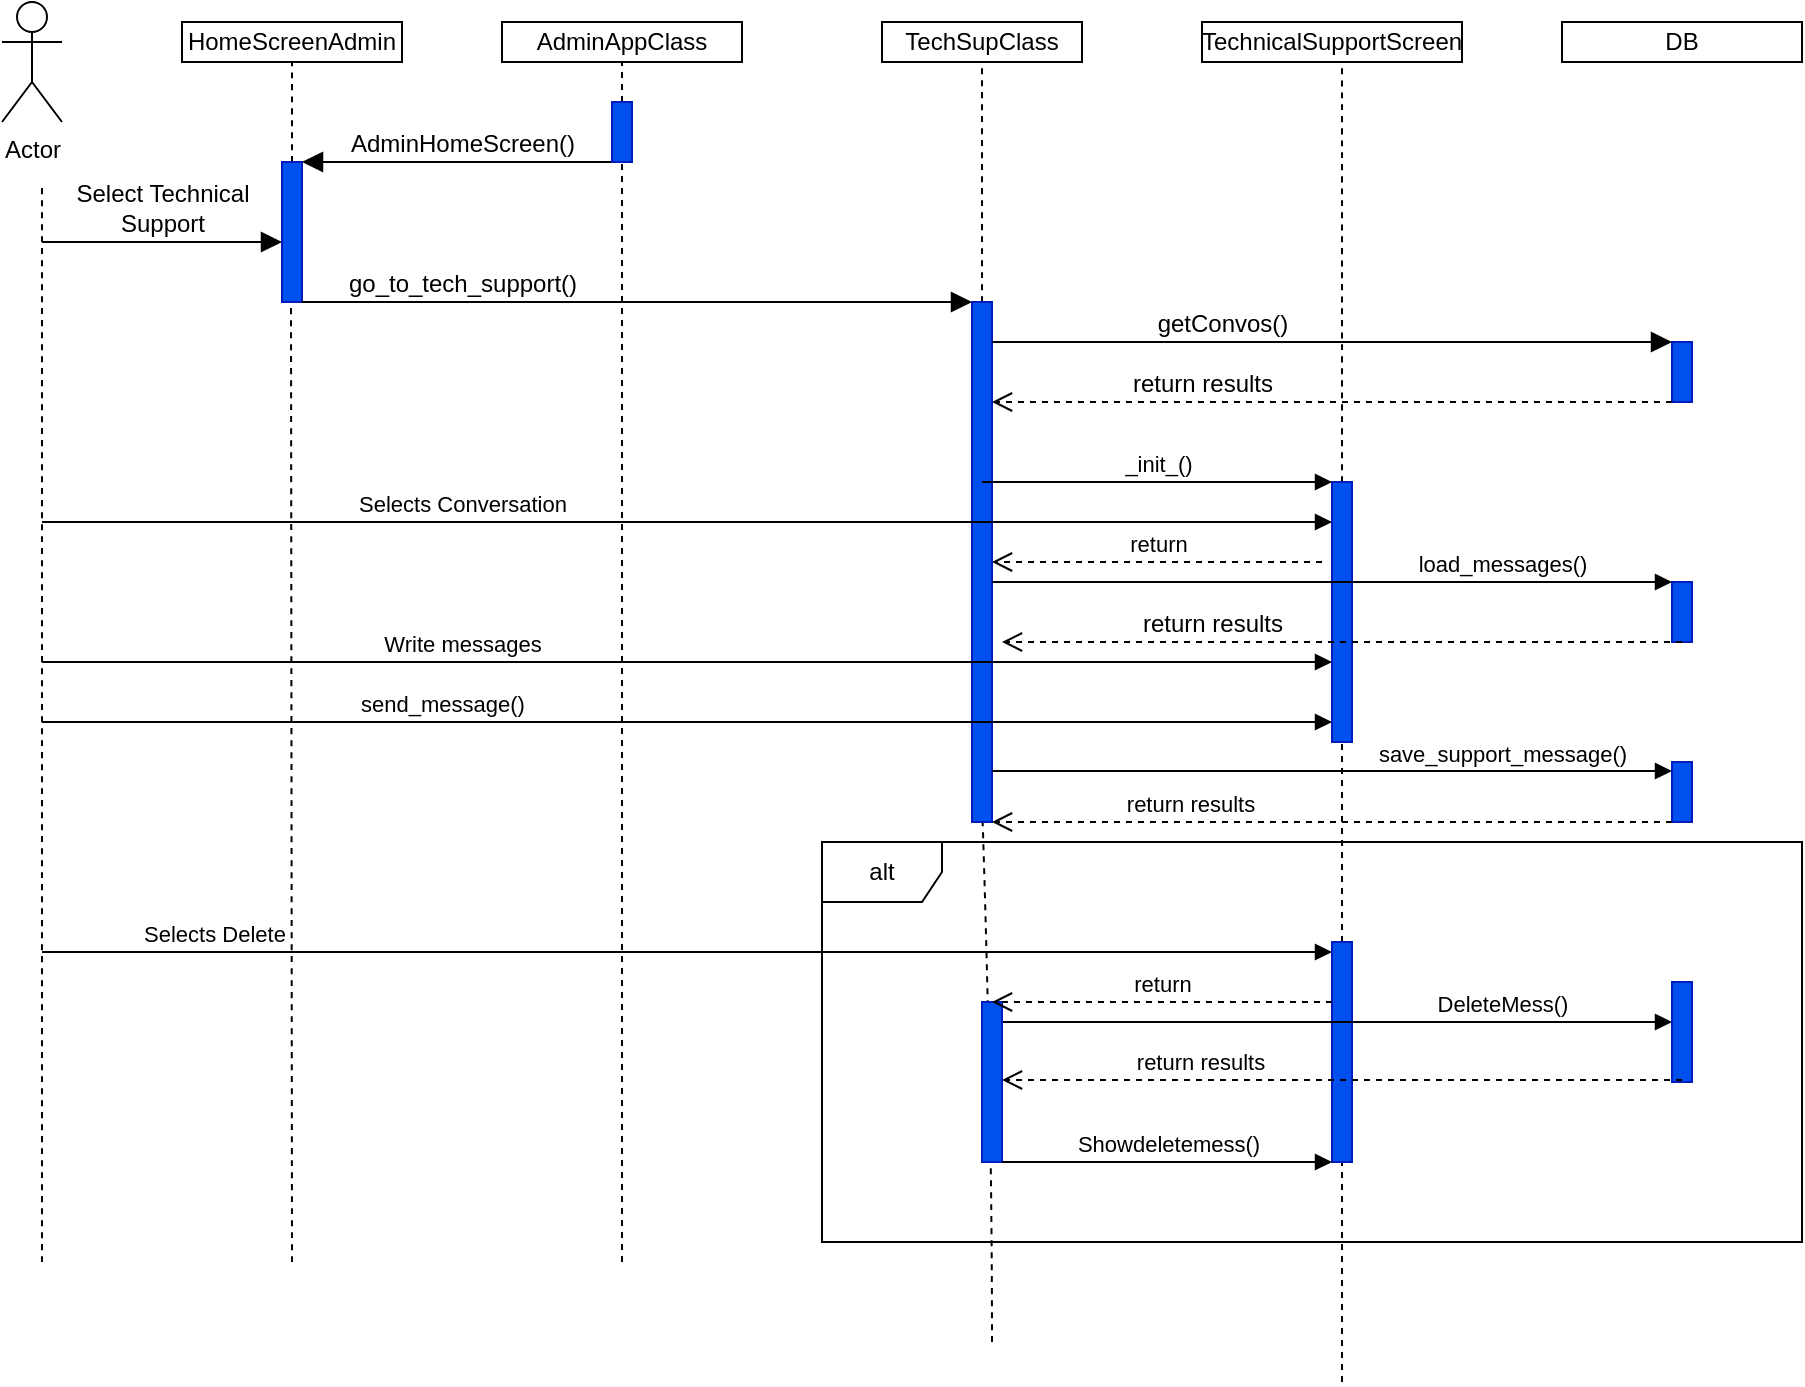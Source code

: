 <mxfile version="27.0.9">
  <diagram name="Page-1" id="2YBvvXClWsGukQMizWep">
    <mxGraphModel dx="1158" dy="692" grid="1" gridSize="10" guides="1" tooltips="1" connect="1" arrows="1" fold="1" page="1" pageScale="1" pageWidth="850" pageHeight="1100" math="0" shadow="0">
      <root>
        <mxCell id="0" />
        <mxCell id="1" parent="0" />
        <mxCell id="TdxsLVjeIcnPvg69hCgn-1" value="Actor" style="shape=umlActor;verticalLabelPosition=bottom;verticalAlign=top;html=1;outlineConnect=0;" parent="1" vertex="1">
          <mxGeometry x="10" y="30" width="30" height="60" as="geometry" />
        </mxCell>
        <mxCell id="TdxsLVjeIcnPvg69hCgn-2" value="DB" style="rounded=0;whiteSpace=wrap;html=1;" parent="1" vertex="1">
          <mxGeometry x="790" y="40" width="120" height="20" as="geometry" />
        </mxCell>
        <mxCell id="TdxsLVjeIcnPvg69hCgn-3" value="TechnicalSupportScreen" style="rounded=0;whiteSpace=wrap;html=1;" parent="1" vertex="1">
          <mxGeometry x="610" y="40" width="130" height="20" as="geometry" />
        </mxCell>
        <mxCell id="TdxsLVjeIcnPvg69hCgn-4" value="TechSupClass" style="rounded=0;whiteSpace=wrap;html=1;" parent="1" vertex="1">
          <mxGeometry x="450" y="40" width="100" height="20" as="geometry" />
        </mxCell>
        <mxCell id="TdxsLVjeIcnPvg69hCgn-5" value="HomeScreenAdmin" style="rounded=0;whiteSpace=wrap;html=1;" parent="1" vertex="1">
          <mxGeometry x="100" y="40" width="110" height="20" as="geometry" />
        </mxCell>
        <mxCell id="TdxsLVjeIcnPvg69hCgn-6" value="" style="endArrow=none;dashed=1;html=1;rounded=0;fontSize=12;startSize=8;endSize=8;curved=1;" parent="1" source="TdxsLVjeIcnPvg69hCgn-23" edge="1">
          <mxGeometry width="50" height="50" relative="1" as="geometry">
            <mxPoint x="680" y="520" as="sourcePoint" />
            <mxPoint x="680" y="60" as="targetPoint" />
          </mxGeometry>
        </mxCell>
        <mxCell id="TdxsLVjeIcnPvg69hCgn-7" value="" style="endArrow=none;dashed=1;html=1;rounded=0;fontSize=12;startSize=8;endSize=8;curved=1;" parent="1" source="TdxsLVjeIcnPvg69hCgn-16" edge="1">
          <mxGeometry width="50" height="50" relative="1" as="geometry">
            <mxPoint x="500" y="520" as="sourcePoint" />
            <mxPoint x="500" y="60" as="targetPoint" />
          </mxGeometry>
        </mxCell>
        <mxCell id="TdxsLVjeIcnPvg69hCgn-8" value="" style="endArrow=none;dashed=1;html=1;rounded=0;fontSize=12;startSize=8;endSize=8;curved=1;entryX=0.5;entryY=1;entryDx=0;entryDy=0;" parent="1" source="TdxsLVjeIcnPvg69hCgn-12" target="TdxsLVjeIcnPvg69hCgn-5" edge="1">
          <mxGeometry width="50" height="50" relative="1" as="geometry">
            <mxPoint x="160" y="520" as="sourcePoint" />
            <mxPoint x="140" y="60" as="targetPoint" />
          </mxGeometry>
        </mxCell>
        <mxCell id="TdxsLVjeIcnPvg69hCgn-9" value="" style="endArrow=none;dashed=1;html=1;rounded=0;fontSize=12;startSize=8;endSize=8;curved=1;" parent="1" edge="1">
          <mxGeometry width="50" height="50" relative="1" as="geometry">
            <mxPoint x="30" y="660" as="sourcePoint" />
            <mxPoint x="30" y="120" as="targetPoint" />
          </mxGeometry>
        </mxCell>
        <mxCell id="TdxsLVjeIcnPvg69hCgn-11" value="Select Technical&lt;div&gt;Support&lt;/div&gt;" style="html=1;verticalAlign=bottom;endArrow=block;curved=0;rounded=0;fontSize=12;startSize=8;endSize=8;" parent="1" target="TdxsLVjeIcnPvg69hCgn-12" edge="1">
          <mxGeometry width="80" relative="1" as="geometry">
            <mxPoint x="30" y="150" as="sourcePoint" />
            <mxPoint x="130" y="150" as="targetPoint" />
          </mxGeometry>
        </mxCell>
        <mxCell id="TdxsLVjeIcnPvg69hCgn-12" value="" style="html=1;points=[[0,0,0,0,5],[0,1,0,0,-5],[1,0,0,0,5],[1,1,0,0,-5]];perimeter=orthogonalPerimeter;outlineConnect=0;targetShapes=umlLifeline;portConstraint=eastwest;newEdgeStyle={&quot;curved&quot;:0,&quot;rounded&quot;:0};fillColor=#0050ef;fontColor=#ffffff;strokeColor=#001DBC;" parent="1" vertex="1">
          <mxGeometry x="150" y="110" width="10" height="70" as="geometry" />
        </mxCell>
        <mxCell id="TdxsLVjeIcnPvg69hCgn-13" value="go_to_tech_support()" style="html=1;verticalAlign=bottom;endArrow=block;curved=0;rounded=0;fontSize=12;startSize=8;endSize=8;" parent="1" target="TdxsLVjeIcnPvg69hCgn-16" edge="1">
          <mxGeometry x="-0.522" width="80" relative="1" as="geometry">
            <mxPoint x="160" y="180" as="sourcePoint" />
            <mxPoint x="230" y="180" as="targetPoint" />
            <mxPoint as="offset" />
          </mxGeometry>
        </mxCell>
        <mxCell id="TdxsLVjeIcnPvg69hCgn-14" value="AdminHomeScreen()" style="html=1;verticalAlign=bottom;endArrow=block;curved=0;rounded=0;fontSize=12;startSize=8;endSize=8;" parent="1" edge="1">
          <mxGeometry width="80" relative="1" as="geometry">
            <mxPoint x="320" y="110" as="sourcePoint" />
            <mxPoint x="160" y="110" as="targetPoint" />
          </mxGeometry>
        </mxCell>
        <mxCell id="TdxsLVjeIcnPvg69hCgn-15" value="" style="endArrow=none;dashed=1;html=1;rounded=0;fontSize=12;startSize=8;endSize=8;curved=1;" parent="1" edge="1">
          <mxGeometry width="50" height="50" relative="1" as="geometry">
            <mxPoint x="505" y="700" as="sourcePoint" />
            <mxPoint x="500" y="430" as="targetPoint" />
            <Array as="points">
              <mxPoint x="505" y="580" />
            </Array>
          </mxGeometry>
        </mxCell>
        <mxCell id="TdxsLVjeIcnPvg69hCgn-16" value="" style="html=1;points=[[0,0,0,0,5],[0,1,0,0,-5],[1,0,0,0,5],[1,1,0,0,-5]];perimeter=orthogonalPerimeter;outlineConnect=0;targetShapes=umlLifeline;portConstraint=eastwest;newEdgeStyle={&quot;curved&quot;:0,&quot;rounded&quot;:0};fillColor=#0050ef;fontColor=#ffffff;strokeColor=#001DBC;" parent="1" vertex="1">
          <mxGeometry x="495" y="180" width="10" height="260" as="geometry" />
        </mxCell>
        <mxCell id="TdxsLVjeIcnPvg69hCgn-17" value="" style="endArrow=none;dashed=1;html=1;rounded=0;fontSize=12;startSize=8;endSize=8;curved=1;" parent="1" edge="1">
          <mxGeometry width="50" height="50" relative="1" as="geometry">
            <mxPoint x="155" y="660" as="sourcePoint" />
            <mxPoint x="154.5" y="180" as="targetPoint" />
          </mxGeometry>
        </mxCell>
        <mxCell id="TdxsLVjeIcnPvg69hCgn-18" value="" style="html=1;points=[[0,0,0,0,5],[0,1,0,0,-5],[1,0,0,0,5],[1,1,0,0,-5]];perimeter=orthogonalPerimeter;outlineConnect=0;targetShapes=umlLifeline;portConstraint=eastwest;newEdgeStyle={&quot;curved&quot;:0,&quot;rounded&quot;:0};fillColor=#0050ef;fontColor=#ffffff;strokeColor=#001DBC;" parent="1" vertex="1">
          <mxGeometry x="845" y="200" width="10" height="30" as="geometry" />
        </mxCell>
        <mxCell id="TdxsLVjeIcnPvg69hCgn-19" value="getConvos()" style="html=1;verticalAlign=bottom;endArrow=block;curved=0;rounded=0;fontSize=12;startSize=8;endSize=8;" parent="1" target="TdxsLVjeIcnPvg69hCgn-18" edge="1">
          <mxGeometry x="-0.324" width="80" relative="1" as="geometry">
            <mxPoint x="505" y="200" as="sourcePoint" />
            <mxPoint x="585" y="200" as="targetPoint" />
            <mxPoint as="offset" />
          </mxGeometry>
        </mxCell>
        <mxCell id="TdxsLVjeIcnPvg69hCgn-20" value="return results" style="html=1;verticalAlign=bottom;endArrow=open;dashed=1;endSize=8;curved=0;rounded=0;fontSize=12;" parent="1" target="TdxsLVjeIcnPvg69hCgn-16" edge="1">
          <mxGeometry x="0.382" relative="1" as="geometry">
            <mxPoint x="845" y="230" as="sourcePoint" />
            <mxPoint x="765" y="230" as="targetPoint" />
            <mxPoint as="offset" />
          </mxGeometry>
        </mxCell>
        <mxCell id="TdxsLVjeIcnPvg69hCgn-21" value="_init_()" style="html=1;verticalAlign=bottom;endArrow=block;curved=0;rounded=0;" parent="1" target="TdxsLVjeIcnPvg69hCgn-23" edge="1">
          <mxGeometry width="80" relative="1" as="geometry">
            <mxPoint x="500" y="270" as="sourcePoint" />
            <mxPoint x="580" y="270" as="targetPoint" />
          </mxGeometry>
        </mxCell>
        <mxCell id="TdxsLVjeIcnPvg69hCgn-23" value="" style="html=1;points=[[0,0,0,0,5],[0,1,0,0,-5],[1,0,0,0,5],[1,1,0,0,-5]];perimeter=orthogonalPerimeter;outlineConnect=0;targetShapes=umlLifeline;portConstraint=eastwest;newEdgeStyle={&quot;curved&quot;:0,&quot;rounded&quot;:0};fillColor=#0050ef;fontColor=#ffffff;strokeColor=#001DBC;" parent="1" vertex="1">
          <mxGeometry x="675" y="270" width="10" height="130" as="geometry" />
        </mxCell>
        <mxCell id="TdxsLVjeIcnPvg69hCgn-24" value="Selects Conversation" style="html=1;verticalAlign=bottom;endArrow=block;curved=0;rounded=0;" parent="1" edge="1">
          <mxGeometry x="-0.349" width="80" relative="1" as="geometry">
            <mxPoint x="30" y="290" as="sourcePoint" />
            <mxPoint x="675" y="290" as="targetPoint" />
            <mxPoint as="offset" />
          </mxGeometry>
        </mxCell>
        <mxCell id="TdxsLVjeIcnPvg69hCgn-28" value="Write messages" style="html=1;verticalAlign=bottom;endArrow=block;curved=0;rounded=0;" parent="1" edge="1">
          <mxGeometry x="-0.349" width="80" relative="1" as="geometry">
            <mxPoint x="30" y="360" as="sourcePoint" />
            <mxPoint x="675" y="360" as="targetPoint" />
            <mxPoint as="offset" />
          </mxGeometry>
        </mxCell>
        <mxCell id="TdxsLVjeIcnPvg69hCgn-29" value="send_message()" style="html=1;verticalAlign=bottom;endArrow=block;curved=0;rounded=0;" parent="1" edge="1">
          <mxGeometry x="-0.38" width="80" relative="1" as="geometry">
            <mxPoint x="30" y="390" as="sourcePoint" />
            <mxPoint x="675" y="390" as="targetPoint" />
            <mxPoint as="offset" />
          </mxGeometry>
        </mxCell>
        <mxCell id="TdxsLVjeIcnPvg69hCgn-30" value="save_support_message()" style="html=1;verticalAlign=bottom;endArrow=block;curved=0;rounded=0;" parent="1" edge="1" source="TdxsLVjeIcnPvg69hCgn-16">
          <mxGeometry x="0.5" width="80" relative="1" as="geometry">
            <mxPoint x="685" y="414.5" as="sourcePoint" />
            <mxPoint x="845" y="414.5" as="targetPoint" />
            <mxPoint as="offset" />
          </mxGeometry>
        </mxCell>
        <mxCell id="TdxsLVjeIcnPvg69hCgn-31" value="" style="html=1;points=[[0,0,0,0,5],[0,1,0,0,-5],[1,0,0,0,5],[1,1,0,0,-5]];perimeter=orthogonalPerimeter;outlineConnect=0;targetShapes=umlLifeline;portConstraint=eastwest;newEdgeStyle={&quot;curved&quot;:0,&quot;rounded&quot;:0};fillColor=#0050ef;fontColor=#ffffff;strokeColor=#001DBC;" parent="1" vertex="1">
          <mxGeometry x="845" y="410" width="10" height="30" as="geometry" />
        </mxCell>
        <mxCell id="TdxsLVjeIcnPvg69hCgn-32" value="return results" style="html=1;verticalAlign=bottom;endArrow=open;dashed=1;endSize=8;curved=0;rounded=0;" parent="1" edge="1">
          <mxGeometry x="0.419" relative="1" as="geometry">
            <mxPoint x="845" y="440" as="sourcePoint" />
            <mxPoint x="505" y="440" as="targetPoint" />
            <mxPoint as="offset" />
          </mxGeometry>
        </mxCell>
        <mxCell id="TdxsLVjeIcnPvg69hCgn-34" value="alt" style="shape=umlFrame;whiteSpace=wrap;html=1;pointerEvents=0;" parent="1" vertex="1">
          <mxGeometry x="420" y="450" width="490" height="200" as="geometry" />
        </mxCell>
        <mxCell id="TdxsLVjeIcnPvg69hCgn-35" value="Selects Delete" style="html=1;verticalAlign=bottom;endArrow=block;curved=0;rounded=0;entryX=0;entryY=0;entryDx=0;entryDy=5;entryPerimeter=0;" parent="1" target="TdxsLVjeIcnPvg69hCgn-36" edge="1">
          <mxGeometry x="-0.733" width="80" relative="1" as="geometry">
            <mxPoint x="30" y="505" as="sourcePoint" />
            <mxPoint x="480" y="500" as="targetPoint" />
            <mxPoint as="offset" />
          </mxGeometry>
        </mxCell>
        <mxCell id="TdxsLVjeIcnPvg69hCgn-40" value="" style="endArrow=none;dashed=1;html=1;rounded=0;" parent="1" source="TdxsLVjeIcnPvg69hCgn-36" target="TdxsLVjeIcnPvg69hCgn-23" edge="1">
          <mxGeometry width="50" height="50" relative="1" as="geometry">
            <mxPoint x="680" y="710" as="sourcePoint" />
            <mxPoint x="680" y="410" as="targetPoint" />
          </mxGeometry>
        </mxCell>
        <mxCell id="TdxsLVjeIcnPvg69hCgn-41" value="" style="endArrow=none;dashed=1;html=1;rounded=0;" parent="1" target="TdxsLVjeIcnPvg69hCgn-36" edge="1">
          <mxGeometry width="50" height="50" relative="1" as="geometry">
            <mxPoint x="680" y="720" as="sourcePoint" />
            <mxPoint x="480" y="400" as="targetPoint" />
          </mxGeometry>
        </mxCell>
        <mxCell id="TdxsLVjeIcnPvg69hCgn-36" value="" style="html=1;points=[[0,0,0,0,5],[0,1,0,0,-5],[1,0,0,0,5],[1,1,0,0,-5]];perimeter=orthogonalPerimeter;outlineConnect=0;targetShapes=umlLifeline;portConstraint=eastwest;newEdgeStyle={&quot;curved&quot;:0,&quot;rounded&quot;:0};fillColor=#0050ef;fontColor=#ffffff;strokeColor=#001DBC;" parent="1" vertex="1">
          <mxGeometry x="675" y="500" width="10" height="110" as="geometry" />
        </mxCell>
        <mxCell id="TdxsLVjeIcnPvg69hCgn-43" value="DeleteMess()" style="html=1;verticalAlign=bottom;endArrow=block;curved=0;rounded=0;entryX=0;entryY=0;entryDx=0;entryDy=0;entryPerimeter=0;" parent="1" edge="1" source="TdxsLVjeIcnPvg69hCgn-46">
          <mxGeometry x="0.492" width="80" relative="1" as="geometry">
            <mxPoint x="680" y="540" as="sourcePoint" />
            <mxPoint x="845" y="540" as="targetPoint" />
            <mxPoint as="offset" />
          </mxGeometry>
        </mxCell>
        <mxCell id="TdxsLVjeIcnPvg69hCgn-44" value="" style="html=1;points=[[0,0,0,0,5],[0,1,0,0,-5],[1,0,0,0,5],[1,1,0,0,-5]];perimeter=orthogonalPerimeter;outlineConnect=0;targetShapes=umlLifeline;portConstraint=eastwest;newEdgeStyle={&quot;curved&quot;:0,&quot;rounded&quot;:0};fillColor=#0050ef;fontColor=#ffffff;strokeColor=#001DBC;" parent="1" vertex="1">
          <mxGeometry x="845" y="520" width="10" height="50" as="geometry" />
        </mxCell>
        <mxCell id="TdxsLVjeIcnPvg69hCgn-46" value="" style="html=1;points=[[0,0,0,0,5],[0,1,0,0,-5],[1,0,0,0,5],[1,1,0,0,-5]];perimeter=orthogonalPerimeter;outlineConnect=0;targetShapes=umlLifeline;portConstraint=eastwest;newEdgeStyle={&quot;curved&quot;:0,&quot;rounded&quot;:0};fillColor=#0050ef;fontColor=#ffffff;strokeColor=#001DBC;" parent="1" vertex="1">
          <mxGeometry x="500" y="530" width="10" height="80" as="geometry" />
        </mxCell>
        <mxCell id="TdxsLVjeIcnPvg69hCgn-47" value="return results" style="html=1;verticalAlign=bottom;endArrow=open;dashed=1;endSize=8;curved=0;rounded=0;" parent="1" edge="1">
          <mxGeometry x="0.419" relative="1" as="geometry">
            <mxPoint x="850" y="569" as="sourcePoint" />
            <mxPoint x="510" y="569" as="targetPoint" />
            <mxPoint as="offset" />
          </mxGeometry>
        </mxCell>
        <mxCell id="TdxsLVjeIcnPvg69hCgn-48" value="Showdeletemess()" style="html=1;verticalAlign=bottom;endArrow=block;curved=0;rounded=0;" parent="1" target="TdxsLVjeIcnPvg69hCgn-36" edge="1">
          <mxGeometry width="80" relative="1" as="geometry">
            <mxPoint x="510" y="610" as="sourcePoint" />
            <mxPoint x="590" y="610" as="targetPoint" />
          </mxGeometry>
        </mxCell>
        <mxCell id="NVu8bDpUPWa1ja8snfz2-2" value="AdminAppClass" style="html=1;whiteSpace=wrap;" vertex="1" parent="1">
          <mxGeometry x="260" y="40" width="120" height="20" as="geometry" />
        </mxCell>
        <mxCell id="NVu8bDpUPWa1ja8snfz2-3" value="" style="endArrow=none;dashed=1;html=1;rounded=0;" edge="1" parent="1" source="NVu8bDpUPWa1ja8snfz2-5">
          <mxGeometry width="50" height="50" relative="1" as="geometry">
            <mxPoint x="320" y="660" as="sourcePoint" />
            <mxPoint x="320" y="60" as="targetPoint" />
          </mxGeometry>
        </mxCell>
        <mxCell id="NVu8bDpUPWa1ja8snfz2-6" value="" style="endArrow=none;dashed=1;html=1;rounded=0;" edge="1" parent="1" target="NVu8bDpUPWa1ja8snfz2-5">
          <mxGeometry width="50" height="50" relative="1" as="geometry">
            <mxPoint x="320" y="660" as="sourcePoint" />
            <mxPoint x="320" y="60" as="targetPoint" />
          </mxGeometry>
        </mxCell>
        <mxCell id="NVu8bDpUPWa1ja8snfz2-5" value="" style="html=1;points=[[0,0,0,0,5],[0,1,0,0,-5],[1,0,0,0,5],[1,1,0,0,-5]];perimeter=orthogonalPerimeter;outlineConnect=0;targetShapes=umlLifeline;portConstraint=eastwest;newEdgeStyle={&quot;curved&quot;:0,&quot;rounded&quot;:0};fillColor=#0050ef;fontColor=#ffffff;strokeColor=#001DBC;" vertex="1" parent="1">
          <mxGeometry x="315" y="80" width="10" height="30" as="geometry" />
        </mxCell>
        <mxCell id="NVu8bDpUPWa1ja8snfz2-9" value="return" style="html=1;verticalAlign=bottom;endArrow=open;dashed=1;endSize=8;curved=0;rounded=0;" edge="1" parent="1">
          <mxGeometry relative="1" as="geometry">
            <mxPoint x="675" y="530" as="sourcePoint" />
            <mxPoint x="505" y="530" as="targetPoint" />
          </mxGeometry>
        </mxCell>
        <mxCell id="NVu8bDpUPWa1ja8snfz2-10" value="" style="html=1;points=[[0,0,0,0,5],[0,1,0,0,-5],[1,0,0,0,5],[1,1,0,0,-5]];perimeter=orthogonalPerimeter;outlineConnect=0;targetShapes=umlLifeline;portConstraint=eastwest;newEdgeStyle={&quot;curved&quot;:0,&quot;rounded&quot;:0};fillColor=#0050ef;fontColor=#ffffff;strokeColor=#001DBC;" vertex="1" parent="1">
          <mxGeometry x="845" y="320" width="10" height="30" as="geometry" />
        </mxCell>
        <mxCell id="NVu8bDpUPWa1ja8snfz2-11" value="load_messages()" style="html=1;verticalAlign=bottom;endArrow=block;curved=0;rounded=0;" edge="1" parent="1">
          <mxGeometry x="0.5" width="80" relative="1" as="geometry">
            <mxPoint x="505" y="320" as="sourcePoint" />
            <mxPoint x="845" y="320" as="targetPoint" />
            <mxPoint as="offset" />
          </mxGeometry>
        </mxCell>
        <mxCell id="NVu8bDpUPWa1ja8snfz2-12" value="return results" style="html=1;verticalAlign=bottom;endArrow=open;dashed=1;endSize=8;curved=0;rounded=0;fontSize=12;" edge="1" parent="1">
          <mxGeometry x="0.382" relative="1" as="geometry">
            <mxPoint x="850" y="350" as="sourcePoint" />
            <mxPoint x="510" y="350" as="targetPoint" />
            <mxPoint as="offset" />
          </mxGeometry>
        </mxCell>
        <mxCell id="NVu8bDpUPWa1ja8snfz2-13" value="return" style="html=1;verticalAlign=bottom;endArrow=open;dashed=1;endSize=8;curved=0;rounded=0;" edge="1" parent="1" target="TdxsLVjeIcnPvg69hCgn-16">
          <mxGeometry relative="1" as="geometry">
            <mxPoint x="670" y="310" as="sourcePoint" />
            <mxPoint x="590" y="310" as="targetPoint" />
          </mxGeometry>
        </mxCell>
      </root>
    </mxGraphModel>
  </diagram>
</mxfile>
